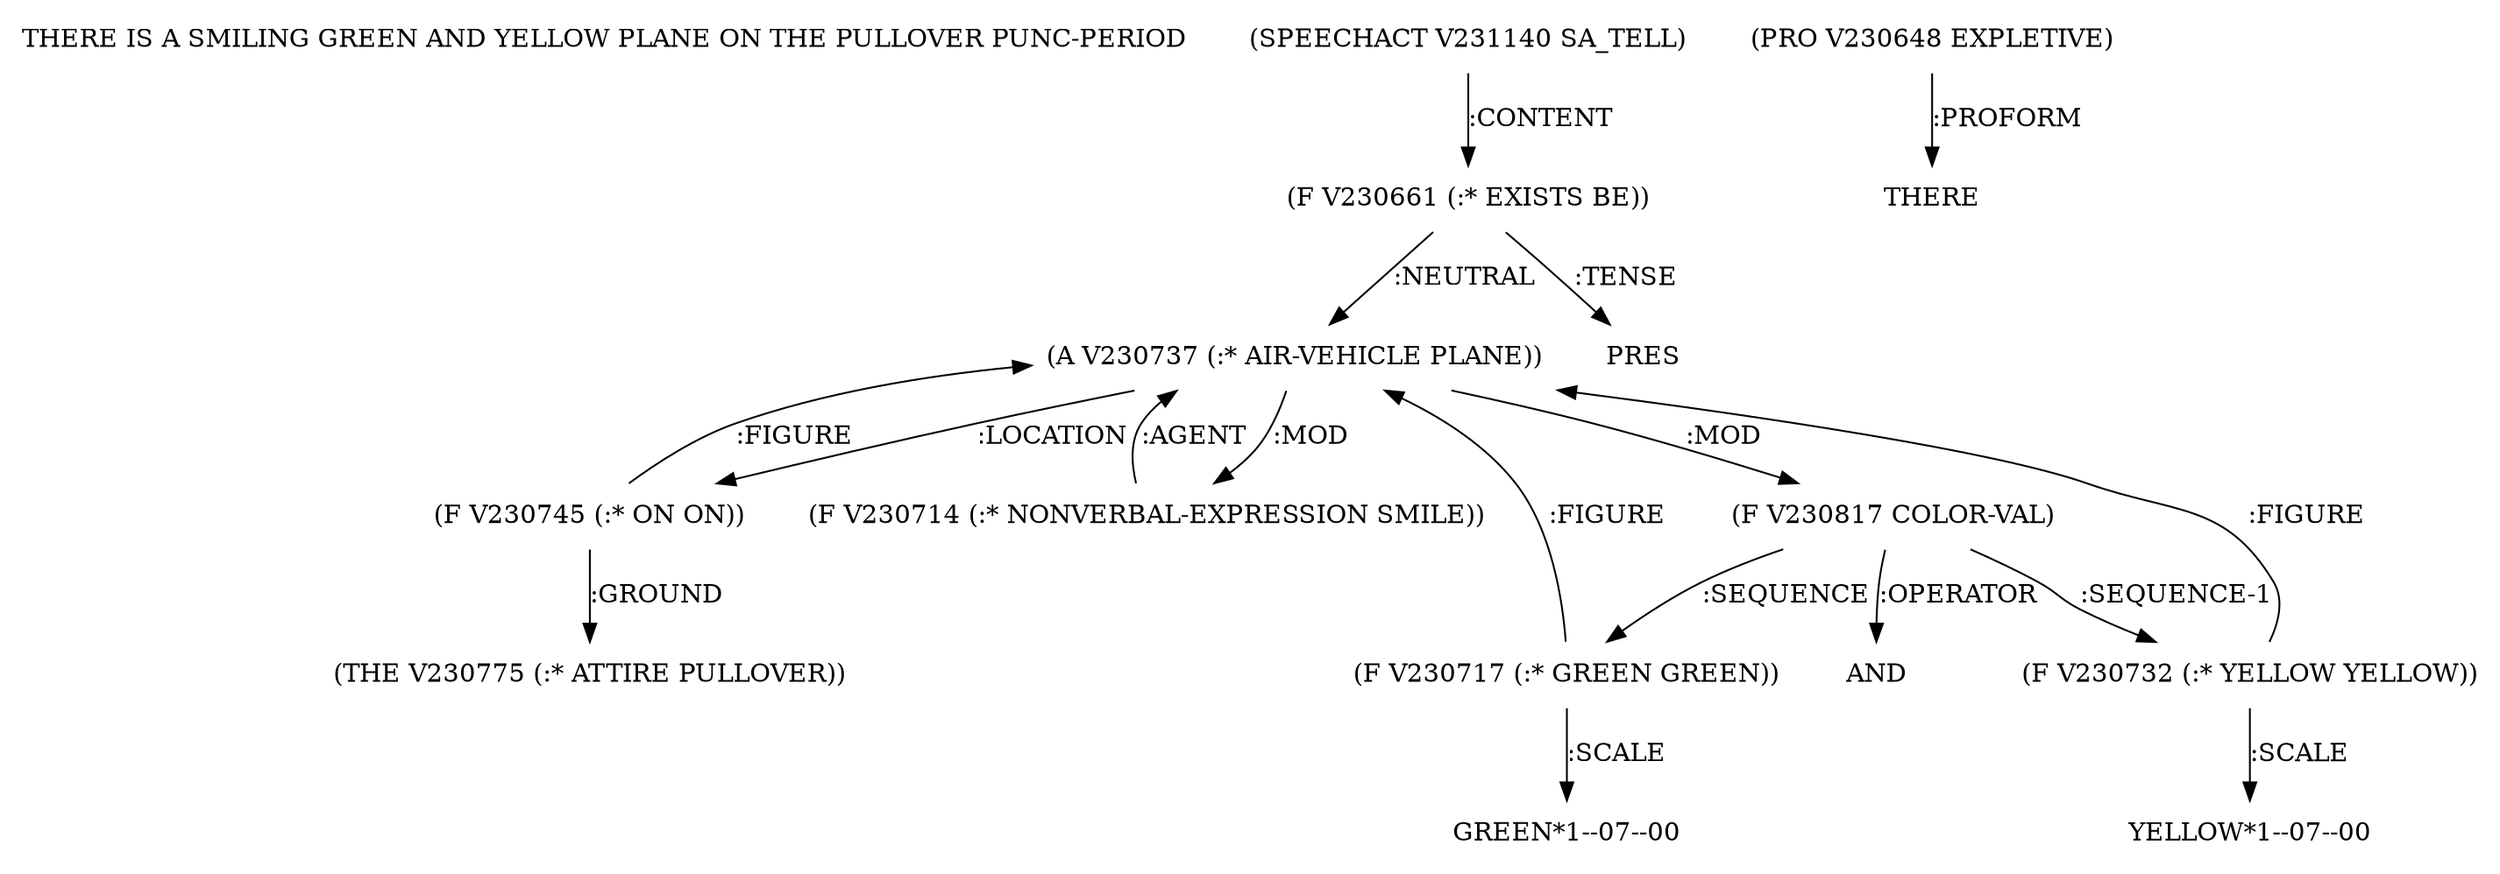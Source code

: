 digraph Terms {
  node [shape=none]
  "THERE IS A SMILING GREEN AND YELLOW PLANE ON THE PULLOVER PUNC-PERIOD"
  "V231140" [label="(SPEECHACT V231140 SA_TELL)"]
  "V231140" -> "V230661" [label=":CONTENT"]
  "V230661" [label="(F V230661 (:* EXISTS BE))"]
  "V230661" -> "V230737" [label=":NEUTRAL"]
  "V230661" -> "NT231450" [label=":TENSE"]
  "NT231450" [label="PRES"]
  "V230648" [label="(PRO V230648 EXPLETIVE)"]
  "V230648" -> "NT231451" [label=":PROFORM"]
  "NT231451" [label="THERE"]
  "V230737" [label="(A V230737 (:* AIR-VEHICLE PLANE))"]
  "V230737" -> "V230745" [label=":LOCATION"]
  "V230737" -> "V230714" [label=":MOD"]
  "V230737" -> "V230817" [label=":MOD"]
  "V230714" [label="(F V230714 (:* NONVERBAL-EXPRESSION SMILE))"]
  "V230714" -> "V230737" [label=":AGENT"]
  "V230817" [label="(F V230817 COLOR-VAL)"]
  "V230817" -> "V230717" [label=":SEQUENCE"]
  "V230817" -> "V230732" [label=":SEQUENCE-1"]
  "V230817" -> "NT231452" [label=":OPERATOR"]
  "NT231452" [label="AND"]
  "V230717" [label="(F V230717 (:* GREEN GREEN))"]
  "V230717" -> "V230737" [label=":FIGURE"]
  "V230717" -> "NT231453" [label=":SCALE"]
  "NT231453" [label="GREEN*1--07--00"]
  "V230732" [label="(F V230732 (:* YELLOW YELLOW))"]
  "V230732" -> "V230737" [label=":FIGURE"]
  "V230732" -> "NT231454" [label=":SCALE"]
  "NT231454" [label="YELLOW*1--07--00"]
  "V230745" [label="(F V230745 (:* ON ON))"]
  "V230745" -> "V230775" [label=":GROUND"]
  "V230745" -> "V230737" [label=":FIGURE"]
  "V230775" [label="(THE V230775 (:* ATTIRE PULLOVER))"]
}
